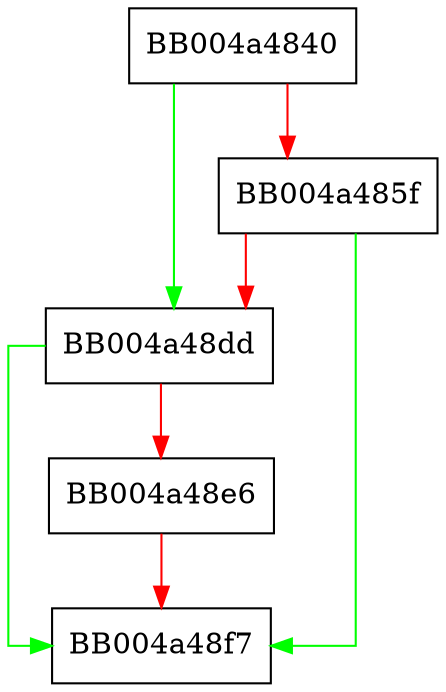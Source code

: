 digraph ssl_hmac_init {
  node [shape="box"];
  graph [splines=ortho];
  BB004a4840 -> BB004a48dd [color="green"];
  BB004a4840 -> BB004a485f [color="red"];
  BB004a485f -> BB004a48f7 [color="green"];
  BB004a485f -> BB004a48dd [color="red"];
  BB004a48dd -> BB004a48f7 [color="green"];
  BB004a48dd -> BB004a48e6 [color="red"];
  BB004a48e6 -> BB004a48f7 [color="red"];
}